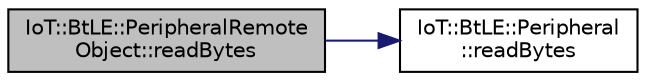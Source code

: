 digraph "IoT::BtLE::PeripheralRemoteObject::readBytes"
{
 // LATEX_PDF_SIZE
  edge [fontname="Helvetica",fontsize="10",labelfontname="Helvetica",labelfontsize="10"];
  node [fontname="Helvetica",fontsize="10",shape=record];
  rankdir="LR";
  Node1 [label="IoT::BtLE::PeripheralRemote\lObject::readBytes",height=0.2,width=0.4,color="black", fillcolor="grey75", style="filled", fontcolor="black",tooltip="Returns the peripheral's model number string obtained from the Device Information service."];
  Node1 -> Node2 [color="midnightblue",fontsize="10",style="solid",fontname="Helvetica"];
  Node2 [label="IoT::BtLE::Peripheral\l::readBytes",height=0.2,width=0.4,color="black", fillcolor="white", style="filled",URL="$classIoT_1_1BtLE_1_1Peripheral.html#afa80395c468e841c75517ee9d0347cca",tooltip="Reads a raw byte string from the given value handle."];
}

